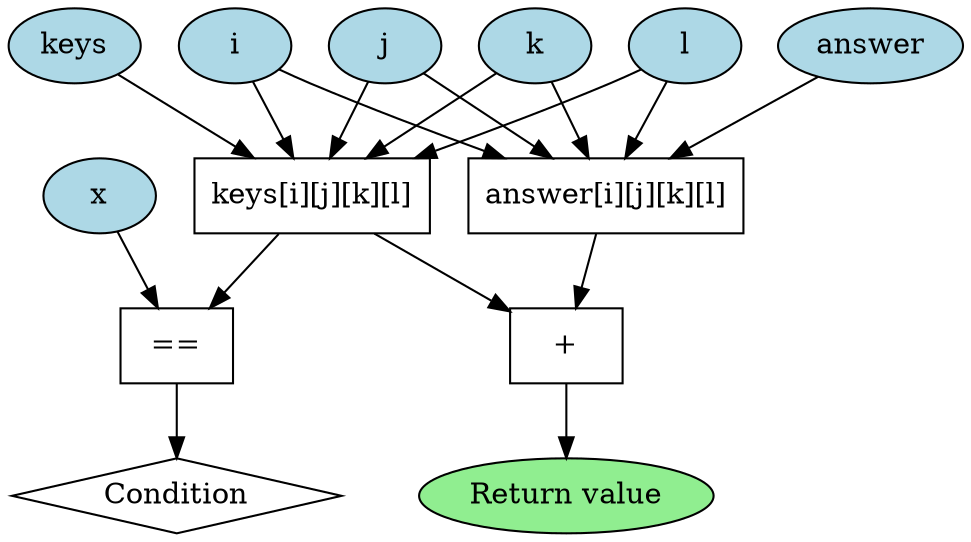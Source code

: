 digraph foo_DFG {
    node [shape=box, style="", fillcolor=""];
    x [label="x", shape=ellipse, style=filled, fillcolor=lightblue];
    keys_array [label="keys", shape=ellipse, style=filled, fillcolor=lightblue];
    answer_array [label="answer", shape=ellipse, style=filled, fillcolor=lightblue];
    i [label="i", shape=ellipse, style=filled, fillcolor=lightblue];
    j [label="j", shape=ellipse, style=filled, fillcolor=lightblue];
    k [label="k", shape=ellipse, style=filled, fillcolor=lightblue];
    l [label="l", shape=ellipse, style=filled, fillcolor=lightblue];

    access_keys [label="keys[i][j][k][l]"];
    access_answer [label="answer[i][j][k][l]"];
    compare [label="=="];
    add [label="+"];

    condition [label="Condition", shape=diamond];
    return_val [label="Return value", shape=ellipse, style=filled, fillcolor=lightgreen];

    x -> compare;
    keys_array -> access_keys;
    i -> access_keys;
    j -> access_keys;
    k -> access_keys;
    l -> access_keys;
    access_keys -> compare;
    compare -> condition;

    access_keys -> add;
    answer_array -> access_answer;
    i -> access_answer;
    j -> access_answer;
    k -> access_answer;
    l -> access_answer;
    access_answer -> add;
    add -> return_val;
}